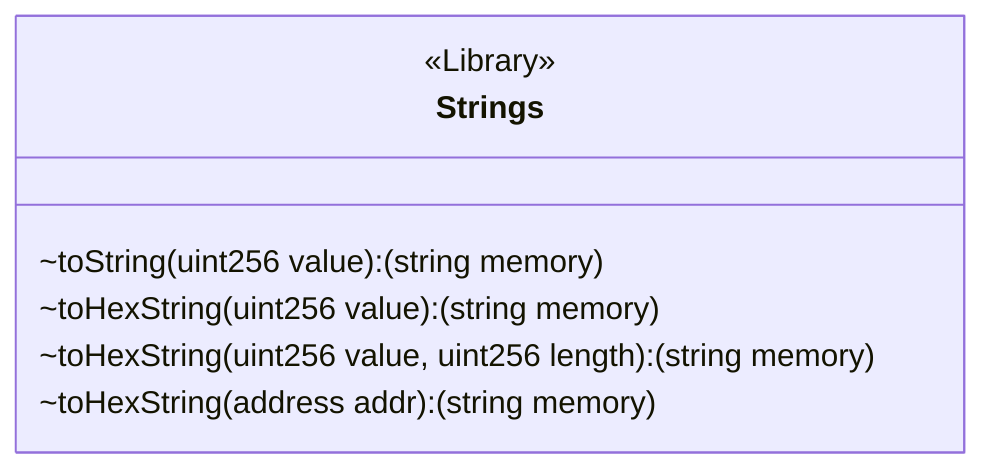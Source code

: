 classDiagram
  %% 188:2065:0
  class Strings {
    <<Library>>
    ~toString(uint256 value): (string memory)
    ~toHexString(uint256 value): (string memory)
    ~toHexString(uint256 value, uint256 length): (string memory)
    ~toHexString(address addr): (string memory)
  }